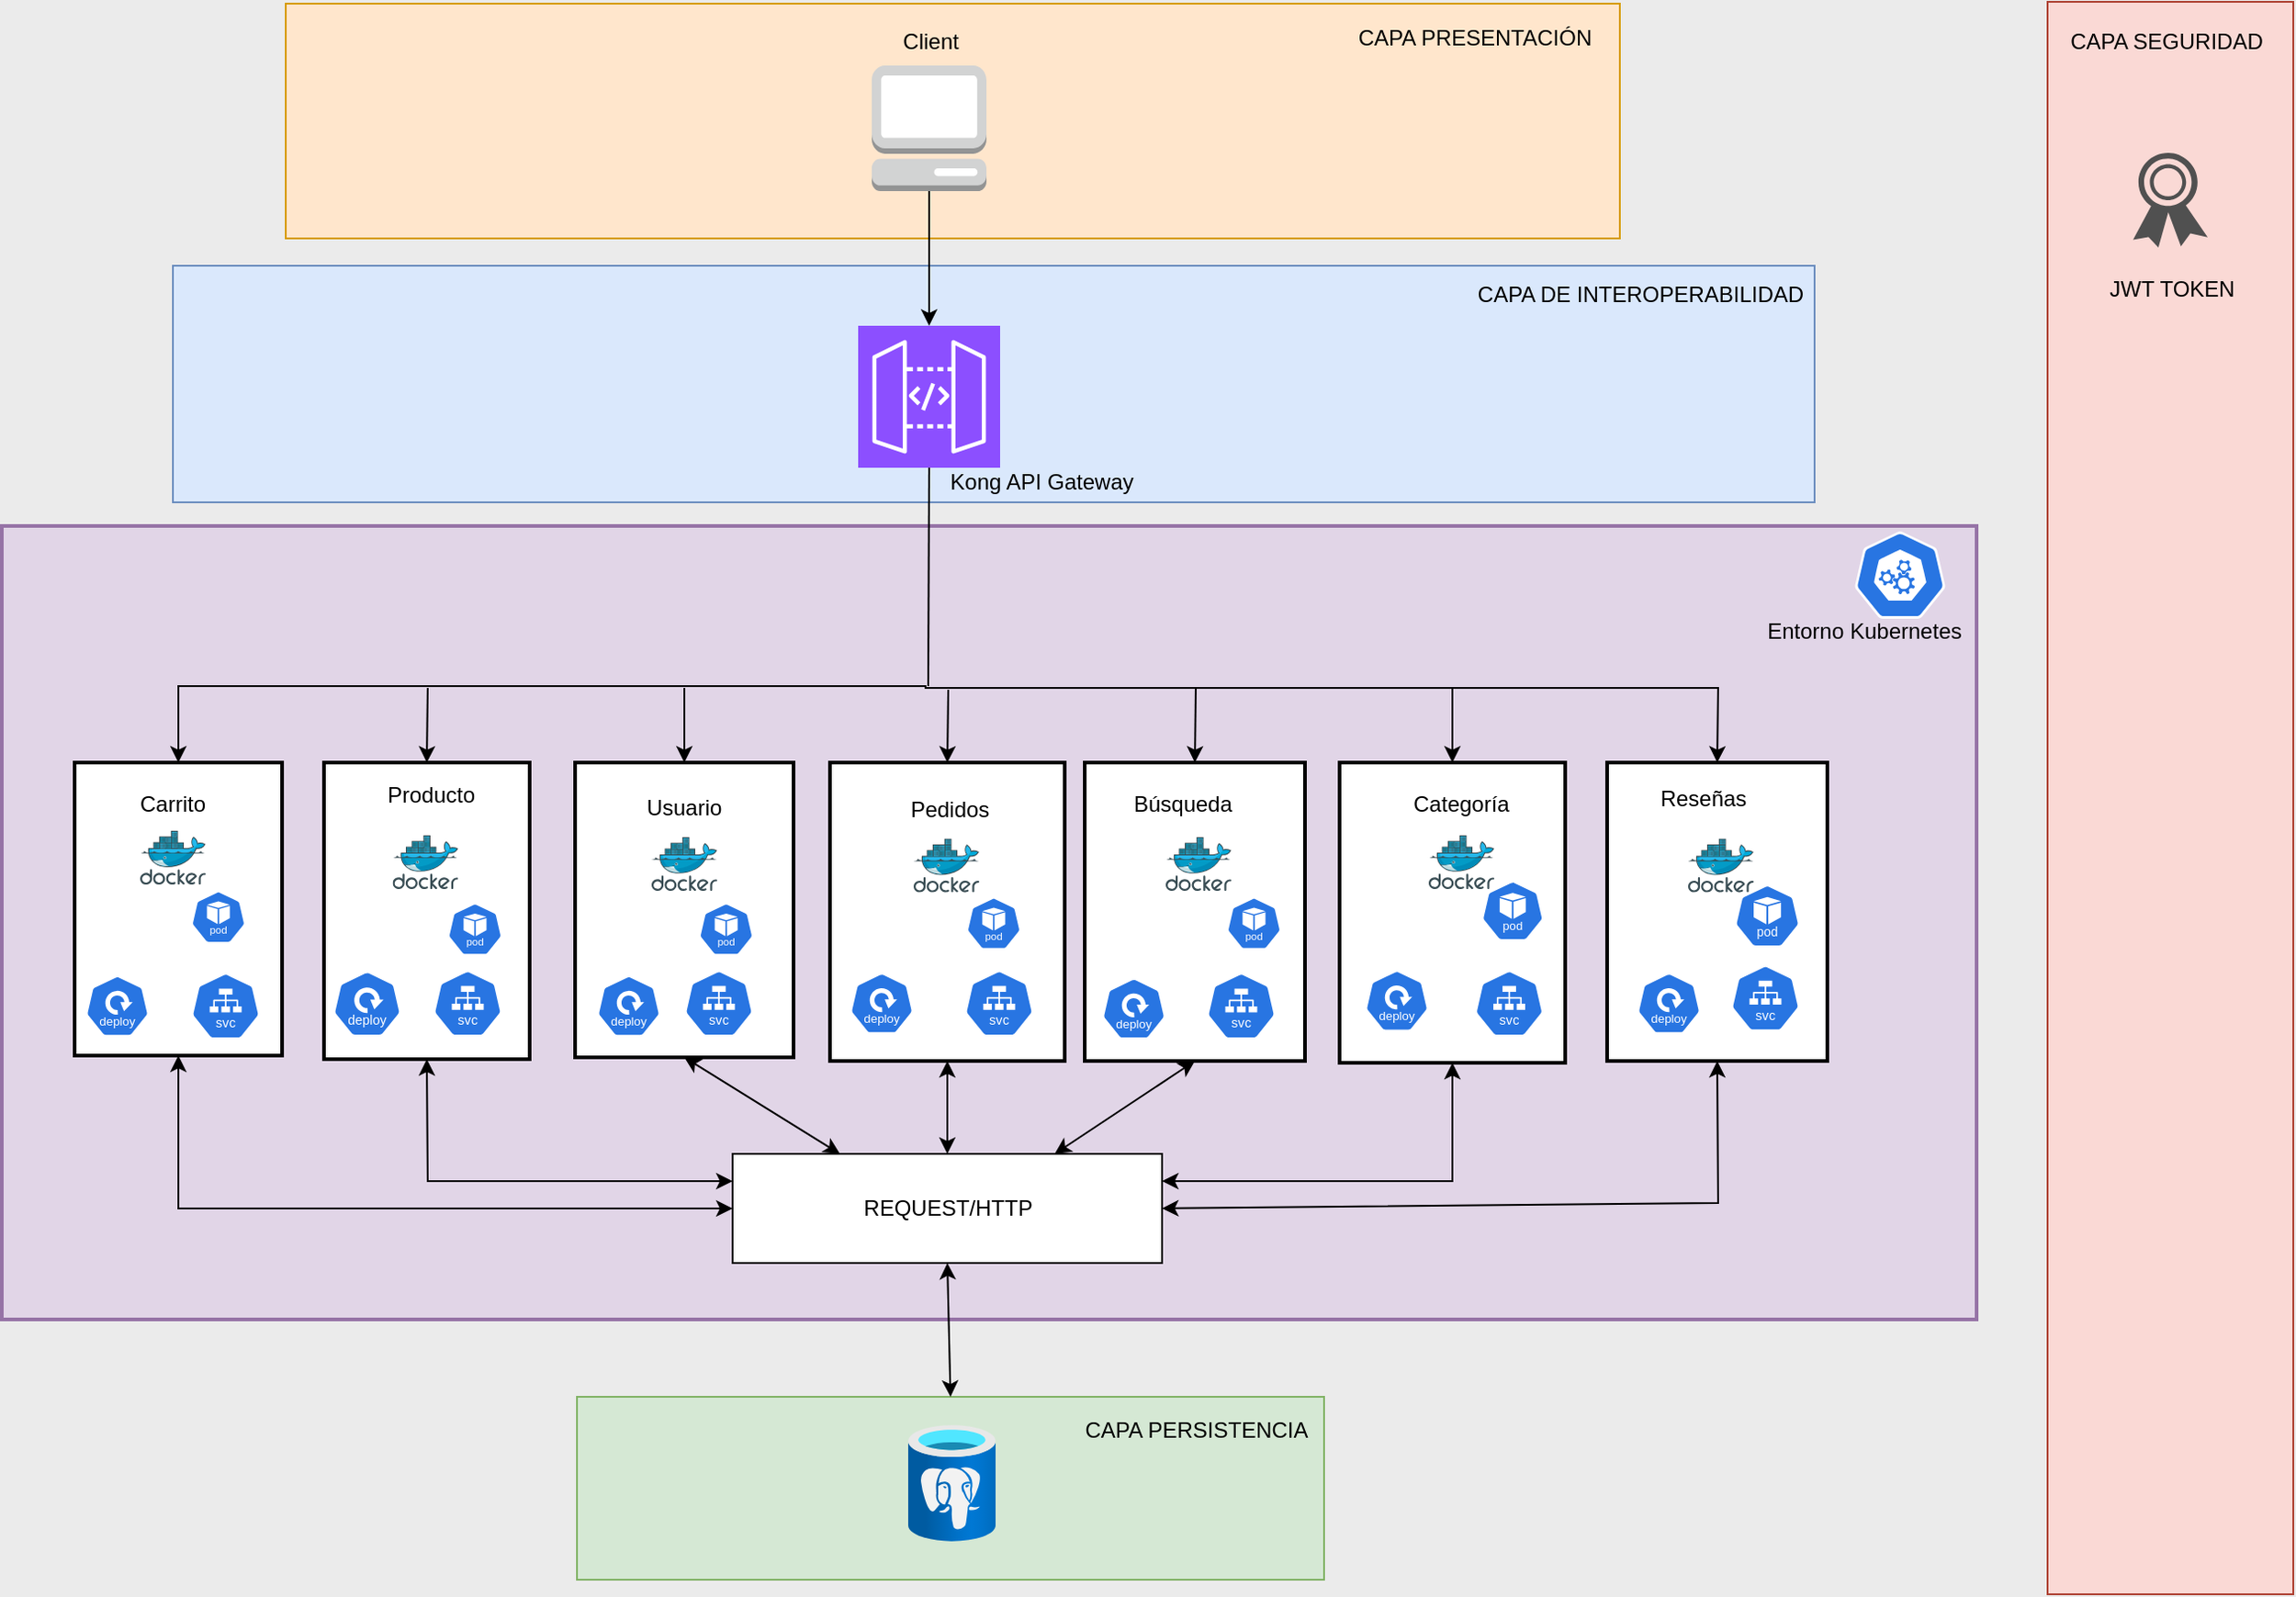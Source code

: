 <mxfile version="25.0.3">
  <diagram name="Page-1" id="AJ4-aZM3WU6Eg_mhBxu2">
    <mxGraphModel dx="1687" dy="972" grid="0" gridSize="10" guides="1" tooltips="1" connect="1" arrows="1" fold="1" page="1" pageScale="1" pageWidth="1600" pageHeight="1200" background="#EBEBEB" math="0" shadow="0">
      <root>
        <mxCell id="0" />
        <mxCell id="1" parent="0" />
        <mxCell id="hf6sySMwwjdnAWJYcIM8-90" value="" style="rounded=0;whiteSpace=wrap;html=1;fillColor=#dae8fc;strokeColor=#6c8ebf;" vertex="1" parent="1">
          <mxGeometry x="221" y="161" width="902" height="130" as="geometry" />
        </mxCell>
        <mxCell id="hf6sySMwwjdnAWJYcIM8-86" value="" style="rounded=0;whiteSpace=wrap;html=1;fillColor=#ffe6cc;strokeColor=#d79b00;" vertex="1" parent="1">
          <mxGeometry x="283" y="17" width="733" height="129" as="geometry" />
        </mxCell>
        <mxCell id="4" value="" style="whiteSpace=wrap;strokeWidth=2;fillColor=#e1d5e7;strokeColor=#9673a6;" parent="1" vertex="1">
          <mxGeometry x="127" y="304" width="1085" height="436" as="geometry" />
        </mxCell>
        <mxCell id="5" value="" style="whiteSpace=wrap;strokeWidth=2;" parent="1" vertex="1">
          <mxGeometry x="167" y="434" width="114" height="161" as="geometry" />
        </mxCell>
        <mxCell id="6" value="" style="whiteSpace=wrap;strokeWidth=2;" parent="1" vertex="1">
          <mxGeometry x="304" y="434" width="113" height="163" as="geometry" />
        </mxCell>
        <mxCell id="7" value="" style="whiteSpace=wrap;strokeWidth=2;" parent="1" vertex="1">
          <mxGeometry x="442" y="434" width="120" height="162" as="geometry" />
        </mxCell>
        <mxCell id="8" value="" style="whiteSpace=wrap;strokeWidth=2;" parent="1" vertex="1">
          <mxGeometry x="582" y="434" width="129" height="164" as="geometry" />
        </mxCell>
        <mxCell id="9" value="" style="whiteSpace=wrap;strokeWidth=2;" parent="1" vertex="1">
          <mxGeometry x="722" y="434" width="121" height="164" as="geometry" />
        </mxCell>
        <mxCell id="10" value="" style="whiteSpace=wrap;strokeWidth=2;" parent="1" vertex="1">
          <mxGeometry x="862" y="434" width="124" height="165" as="geometry" />
        </mxCell>
        <mxCell id="11" value="" style="whiteSpace=wrap;strokeWidth=2;" parent="1" vertex="1">
          <mxGeometry x="1009" y="434" width="121" height="164" as="geometry" />
        </mxCell>
        <mxCell id="hf6sySMwwjdnAWJYcIM8-26" value="" style="rounded=0;whiteSpace=wrap;html=1;fillColor=#d5e8d4;strokeColor=#82b366;" vertex="1" parent="1">
          <mxGeometry x="443" y="782.5" width="410.5" height="100.5" as="geometry" />
        </mxCell>
        <mxCell id="hf6sySMwwjdnAWJYcIM8-33" style="edgeStyle=orthogonalEdgeStyle;rounded=0;orthogonalLoop=1;jettySize=auto;html=1;exitX=0.5;exitY=1;exitDx=0;exitDy=0;exitPerimeter=0;" edge="1" parent="1" source="hf6sySMwwjdnAWJYcIM8-28" target="hf6sySMwwjdnAWJYcIM8-30">
          <mxGeometry relative="1" as="geometry" />
        </mxCell>
        <mxCell id="hf6sySMwwjdnAWJYcIM8-28" value="" style="outlineConnect=0;dashed=0;verticalLabelPosition=bottom;verticalAlign=top;align=center;html=1;shape=mxgraph.aws3.management_console;fillColor=#D2D3D3;gradientColor=none;" vertex="1" parent="1">
          <mxGeometry x="605" y="51" width="63" height="69" as="geometry" />
        </mxCell>
        <mxCell id="hf6sySMwwjdnAWJYcIM8-29" value="Client" style="text;html=1;align=center;verticalAlign=middle;resizable=0;points=[];autosize=1;strokeColor=none;fillColor=none;" vertex="1" parent="1">
          <mxGeometry x="612" y="25" width="49" height="26" as="geometry" />
        </mxCell>
        <mxCell id="hf6sySMwwjdnAWJYcIM8-30" value="" style="sketch=0;points=[[0,0,0],[0.25,0,0],[0.5,0,0],[0.75,0,0],[1,0,0],[0,1,0],[0.25,1,0],[0.5,1,0],[0.75,1,0],[1,1,0],[0,0.25,0],[0,0.5,0],[0,0.75,0],[1,0.25,0],[1,0.5,0],[1,0.75,0]];outlineConnect=0;fontColor=#232F3E;fillColor=#8C4FFF;strokeColor=#ffffff;dashed=0;verticalLabelPosition=bottom;verticalAlign=top;align=center;html=1;fontSize=12;fontStyle=0;aspect=fixed;shape=mxgraph.aws4.resourceIcon;resIcon=mxgraph.aws4.api_gateway;" vertex="1" parent="1">
          <mxGeometry x="597.5" y="194" width="78" height="78" as="geometry" />
        </mxCell>
        <mxCell id="hf6sySMwwjdnAWJYcIM8-31" value="Kong API Gateway&lt;div&gt;&lt;br&gt;&lt;/div&gt;" style="text;html=1;align=center;verticalAlign=middle;resizable=0;points=[];autosize=1;strokeColor=none;fillColor=none;" vertex="1" parent="1">
          <mxGeometry x="638" y="266" width="119" height="41" as="geometry" />
        </mxCell>
        <mxCell id="hf6sySMwwjdnAWJYcIM8-34" value="" style="aspect=fixed;sketch=0;html=1;dashed=0;whitespace=wrap;verticalLabelPosition=bottom;verticalAlign=top;fillColor=#2875E2;strokeColor=#ffffff;points=[[0.005,0.63,0],[0.1,0.2,0],[0.9,0.2,0],[0.5,0,0],[0.995,0.63,0],[0.72,0.99,0],[0.5,1,0],[0.28,0.99,0]];shape=mxgraph.kubernetes.icon2;prIcon=api" vertex="1" parent="1">
          <mxGeometry x="1145" y="307" width="50" height="48" as="geometry" />
        </mxCell>
        <mxCell id="hf6sySMwwjdnAWJYcIM8-35" value="Entorno Kubernetes&lt;div&gt;&lt;br&gt;&lt;/div&gt;" style="text;html=1;align=center;verticalAlign=middle;resizable=0;points=[];autosize=1;strokeColor=none;fillColor=none;" vertex="1" parent="1">
          <mxGeometry x="1087" y="348" width="125" height="41" as="geometry" />
        </mxCell>
        <mxCell id="hf6sySMwwjdnAWJYcIM8-36" value="" style="endArrow=none;html=1;rounded=0;entryX=0.5;entryY=1;entryDx=0;entryDy=0;entryPerimeter=0;" edge="1" parent="1" target="hf6sySMwwjdnAWJYcIM8-30">
          <mxGeometry width="50" height="50" relative="1" as="geometry">
            <mxPoint x="636" y="392" as="sourcePoint" />
            <mxPoint x="635.5" y="313.0" as="targetPoint" />
            <Array as="points" />
          </mxGeometry>
        </mxCell>
        <mxCell id="hf6sySMwwjdnAWJYcIM8-37" value="" style="endArrow=classic;html=1;rounded=0;entryX=0.5;entryY=0;entryDx=0;entryDy=0;" edge="1" parent="1" target="5">
          <mxGeometry width="50" height="50" relative="1" as="geometry">
            <mxPoint x="635" y="392" as="sourcePoint" />
            <mxPoint x="607" y="417" as="targetPoint" />
            <Array as="points">
              <mxPoint x="224" y="392" />
            </Array>
          </mxGeometry>
        </mxCell>
        <mxCell id="hf6sySMwwjdnAWJYcIM8-39" value="" style="endArrow=classic;html=1;rounded=0;entryX=0.5;entryY=0;entryDx=0;entryDy=0;" edge="1" parent="1" target="6">
          <mxGeometry width="50" height="50" relative="1" as="geometry">
            <mxPoint x="361" y="393" as="sourcePoint" />
            <mxPoint x="770" y="621" as="targetPoint" />
          </mxGeometry>
        </mxCell>
        <mxCell id="hf6sySMwwjdnAWJYcIM8-40" value="" style="endArrow=classic;html=1;rounded=0;entryX=0.5;entryY=0;entryDx=0;entryDy=0;" edge="1" parent="1" target="7">
          <mxGeometry width="50" height="50" relative="1" as="geometry">
            <mxPoint x="502" y="393" as="sourcePoint" />
            <mxPoint x="770" y="621" as="targetPoint" />
          </mxGeometry>
        </mxCell>
        <mxCell id="hf6sySMwwjdnAWJYcIM8-41" value="" style="endArrow=classic;html=1;rounded=0;entryX=0.5;entryY=0;entryDx=0;entryDy=0;" edge="1" parent="1" target="8">
          <mxGeometry width="50" height="50" relative="1" as="geometry">
            <mxPoint x="647" y="394" as="sourcePoint" />
            <mxPoint x="771" y="619" as="targetPoint" />
          </mxGeometry>
        </mxCell>
        <mxCell id="hf6sySMwwjdnAWJYcIM8-42" value="" style="endArrow=classic;html=1;rounded=0;entryX=0.5;entryY=0;entryDx=0;entryDy=0;" edge="1" parent="1" target="9">
          <mxGeometry width="50" height="50" relative="1" as="geometry">
            <mxPoint x="783" y="393" as="sourcePoint" />
            <mxPoint x="770" y="621" as="targetPoint" />
          </mxGeometry>
        </mxCell>
        <mxCell id="hf6sySMwwjdnAWJYcIM8-43" value="" style="endArrow=classic;html=1;rounded=0;entryX=0.5;entryY=0;entryDx=0;entryDy=0;" edge="1" parent="1" target="11">
          <mxGeometry width="50" height="50" relative="1" as="geometry">
            <mxPoint x="634" y="393" as="sourcePoint" />
            <mxPoint x="726" y="360" as="targetPoint" />
            <Array as="points">
              <mxPoint x="1070" y="393" />
            </Array>
          </mxGeometry>
        </mxCell>
        <mxCell id="hf6sySMwwjdnAWJYcIM8-46" value="" style="endArrow=classic;html=1;rounded=0;entryX=0.5;entryY=0;entryDx=0;entryDy=0;" edge="1" parent="1" target="10">
          <mxGeometry width="50" height="50" relative="1" as="geometry">
            <mxPoint x="924" y="393" as="sourcePoint" />
            <mxPoint x="770" y="621" as="targetPoint" />
          </mxGeometry>
        </mxCell>
        <mxCell id="hf6sySMwwjdnAWJYcIM8-47" value="" style="image;sketch=0;aspect=fixed;html=1;points=[];align=center;fontSize=12;image=img/lib/mscae/Docker.svg;" vertex="1" parent="1">
          <mxGeometry x="203" y="471.52" width="36" height="29.52" as="geometry" />
        </mxCell>
        <mxCell id="hf6sySMwwjdnAWJYcIM8-48" value="" style="image;sketch=0;aspect=fixed;html=1;points=[];align=center;fontSize=12;image=img/lib/mscae/Docker.svg;" vertex="1" parent="1">
          <mxGeometry x="341.75" y="474" width="36" height="29.52" as="geometry" />
        </mxCell>
        <mxCell id="hf6sySMwwjdnAWJYcIM8-49" value="" style="image;sketch=0;aspect=fixed;html=1;points=[];align=center;fontSize=12;image=img/lib/mscae/Docker.svg;" vertex="1" parent="1">
          <mxGeometry x="484" y="475" width="36" height="29.52" as="geometry" />
        </mxCell>
        <mxCell id="hf6sySMwwjdnAWJYcIM8-50" value="" style="image;sketch=0;aspect=fixed;html=1;points=[];align=center;fontSize=12;image=img/lib/mscae/Docker.svg;" vertex="1" parent="1">
          <mxGeometry x="628" y="475.8" width="36" height="29.52" as="geometry" />
        </mxCell>
        <mxCell id="hf6sySMwwjdnAWJYcIM8-51" value="" style="image;sketch=0;aspect=fixed;html=1;points=[];align=center;fontSize=12;image=img/lib/mscae/Docker.svg;" vertex="1" parent="1">
          <mxGeometry x="766.5" y="475" width="36" height="29.52" as="geometry" />
        </mxCell>
        <mxCell id="hf6sySMwwjdnAWJYcIM8-52" value="" style="image;sketch=0;aspect=fixed;html=1;points=[];align=center;fontSize=12;image=img/lib/mscae/Docker.svg;" vertex="1" parent="1">
          <mxGeometry x="911" y="474" width="36" height="29.52" as="geometry" />
        </mxCell>
        <mxCell id="hf6sySMwwjdnAWJYcIM8-53" value="" style="image;sketch=0;aspect=fixed;html=1;points=[];align=center;fontSize=12;image=img/lib/mscae/Docker.svg;" vertex="1" parent="1">
          <mxGeometry x="1053.5" y="475.8" width="36" height="29.52" as="geometry" />
        </mxCell>
        <mxCell id="hf6sySMwwjdnAWJYcIM8-54" value="&lt;span style=&quot;color: rgba(0, 0, 0, 0); font-family: monospace; font-size: 0px; text-align: start;&quot;&gt;%3CmxGraphModel%3E%3Croot%3E%3CmxCell%20id%3D%220%22%2F%3E%3CmxCell%20id%3D%221%22%20parent%3D%220%22%2F%3E%3CmxCell%20id%3D%222%22%20value%3D%22%22%20style%3D%22image%3Bsketch%3D0%3Baspect%3Dfixed%3Bhtml%3D1%3Bpoints%3D%5B%5D%3Balign%3Dcenter%3BfontSize%3D12%3Bimage%3Dimg%2Flib%2Fmscae%2FDocker.svg%3B%22%20vertex%3D%221%22%20parent%3D%221%22%3E%3CmxGeometry%20x%3D%22183%22%20y%3D%22406%22%20width%3D%2236%22%20height%3D%2229.52%22%20as%3D%22geometry%22%2F%3E%3C%2FmxCell%3E%3C%2Froot%3E%3C%2FmxGraphModel%3E&lt;/span&gt;" style="aspect=fixed;sketch=0;html=1;dashed=0;whitespace=wrap;verticalLabelPosition=bottom;verticalAlign=top;fillColor=#2875E2;strokeColor=#ffffff;points=[[0.005,0.63,0],[0.1,0.2,0],[0.9,0.2,0],[0.5,0,0],[0.995,0.63,0],[0.72,0.99,0],[0.5,1,0],[0.28,0.99,0]];shape=mxgraph.kubernetes.icon2;kubernetesLabel=1;prIcon=pod" vertex="1" parent="1">
          <mxGeometry x="231" y="504.52" width="30" height="28.8" as="geometry" />
        </mxCell>
        <mxCell id="hf6sySMwwjdnAWJYcIM8-56" value="&lt;span style=&quot;color: rgba(0, 0, 0, 0); font-family: monospace; font-size: 0px; text-align: start;&quot;&gt;%3CmxGraphModel%3E%3Croot%3E%3CmxCell%20id%3D%220%22%2F%3E%3CmxCell%20id%3D%221%22%20parent%3D%220%22%2F%3E%3CmxCell%20id%3D%222%22%20value%3D%22%22%20style%3D%22image%3Bsketch%3D0%3Baspect%3Dfixed%3Bhtml%3D1%3Bpoints%3D%5B%5D%3Balign%3Dcenter%3BfontSize%3D12%3Bimage%3Dimg%2Flib%2Fmscae%2FDocker.svg%3B%22%20vertex%3D%221%22%20parent%3D%221%22%3E%3CmxGeometry%20x%3D%22183%22%20y%3D%22406%22%20width%3D%2236%22%20height%3D%2229.52%22%20as%3D%22geometry%22%2F%3E%3C%2FmxCell%3E%3C%2Froot%3E%3C%2FmxGraphModel%3E&lt;/span&gt;" style="aspect=fixed;sketch=0;html=1;dashed=0;whitespace=wrap;verticalLabelPosition=bottom;verticalAlign=top;fillColor=#2875E2;strokeColor=#ffffff;points=[[0.005,0.63,0],[0.1,0.2,0],[0.9,0.2,0],[0.5,0,0],[0.995,0.63,0],[0.72,0.99,0],[0.5,1,0],[0.28,0.99,0]];shape=mxgraph.kubernetes.icon2;kubernetesLabel=1;prIcon=pod" vertex="1" parent="1">
          <mxGeometry x="372" y="511.2" width="30" height="28.8" as="geometry" />
        </mxCell>
        <mxCell id="hf6sySMwwjdnAWJYcIM8-57" value="&lt;span style=&quot;color: rgba(0, 0, 0, 0); font-family: monospace; font-size: 0px; text-align: start;&quot;&gt;%3CmxGraphModel%3E%3Croot%3E%3CmxCell%20id%3D%220%22%2F%3E%3CmxCell%20id%3D%221%22%20parent%3D%220%22%2F%3E%3CmxCell%20id%3D%222%22%20value%3D%22%22%20style%3D%22image%3Bsketch%3D0%3Baspect%3Dfixed%3Bhtml%3D1%3Bpoints%3D%5B%5D%3Balign%3Dcenter%3BfontSize%3D12%3Bimage%3Dimg%2Flib%2Fmscae%2FDocker.svg%3B%22%20vertex%3D%221%22%20parent%3D%221%22%3E%3CmxGeometry%20x%3D%22183%22%20y%3D%22406%22%20width%3D%2236%22%20height%3D%2229.52%22%20as%3D%22geometry%22%2F%3E%3C%2FmxCell%3E%3C%2Froot%3E%3C%2FmxGraphModel%3E&lt;/span&gt;" style="aspect=fixed;sketch=0;html=1;dashed=0;whitespace=wrap;verticalLabelPosition=bottom;verticalAlign=top;fillColor=#2875E2;strokeColor=#ffffff;points=[[0.005,0.63,0],[0.1,0.2,0],[0.9,0.2,0],[0.5,0,0],[0.995,0.63,0],[0.72,0.99,0],[0.5,1,0],[0.28,0.99,0]];shape=mxgraph.kubernetes.icon2;kubernetesLabel=1;prIcon=pod" vertex="1" parent="1">
          <mxGeometry x="510" y="511.2" width="30" height="28.8" as="geometry" />
        </mxCell>
        <mxCell id="hf6sySMwwjdnAWJYcIM8-58" value="&lt;span style=&quot;color: rgba(0, 0, 0, 0); font-family: monospace; font-size: 0px; text-align: start;&quot;&gt;%3CmxGraphModel%3E%3Croot%3E%3CmxCell%20id%3D%220%22%2F%3E%3CmxCell%20id%3D%221%22%20parent%3D%220%22%2F%3E%3CmxCell%20id%3D%222%22%20value%3D%22%22%20style%3D%22image%3Bsketch%3D0%3Baspect%3Dfixed%3Bhtml%3D1%3Bpoints%3D%5B%5D%3Balign%3Dcenter%3BfontSize%3D12%3Bimage%3Dimg%2Flib%2Fmscae%2FDocker.svg%3B%22%20vertex%3D%221%22%20parent%3D%221%22%3E%3CmxGeometry%20x%3D%22183%22%20y%3D%22406%22%20width%3D%2236%22%20height%3D%2229.52%22%20as%3D%22geometry%22%2F%3E%3C%2FmxCell%3E%3C%2Froot%3E%3C%2FmxGraphModel%3E&lt;/span&gt;" style="aspect=fixed;sketch=0;html=1;dashed=0;whitespace=wrap;verticalLabelPosition=bottom;verticalAlign=top;fillColor=#2875E2;strokeColor=#ffffff;points=[[0.005,0.63,0],[0.1,0.2,0],[0.9,0.2,0],[0.5,0,0],[0.995,0.63,0],[0.72,0.99,0],[0.5,1,0],[0.28,0.99,0]];shape=mxgraph.kubernetes.icon2;kubernetesLabel=1;prIcon=pod" vertex="1" parent="1">
          <mxGeometry x="657" y="508" width="30" height="28.8" as="geometry" />
        </mxCell>
        <mxCell id="hf6sySMwwjdnAWJYcIM8-59" value="&lt;span style=&quot;color: rgba(0, 0, 0, 0); font-family: monospace; font-size: 0px; text-align: start;&quot;&gt;%3CmxGraphModel%3E%3Croot%3E%3CmxCell%20id%3D%220%22%2F%3E%3CmxCell%20id%3D%221%22%20parent%3D%220%22%2F%3E%3CmxCell%20id%3D%222%22%20value%3D%22%22%20style%3D%22image%3Bsketch%3D0%3Baspect%3Dfixed%3Bhtml%3D1%3Bpoints%3D%5B%5D%3Balign%3Dcenter%3BfontSize%3D12%3Bimage%3Dimg%2Flib%2Fmscae%2FDocker.svg%3B%22%20vertex%3D%221%22%20parent%3D%221%22%3E%3CmxGeometry%20x%3D%22183%22%20y%3D%22406%22%20width%3D%2236%22%20height%3D%2229.52%22%20as%3D%22geometry%22%2F%3E%3C%2FmxCell%3E%3C%2Froot%3E%3C%2FmxGraphModel%3E&lt;/span&gt;" style="aspect=fixed;sketch=0;html=1;dashed=0;whitespace=wrap;verticalLabelPosition=bottom;verticalAlign=top;fillColor=#2875E2;strokeColor=#ffffff;points=[[0.005,0.63,0],[0.1,0.2,0],[0.9,0.2,0],[0.5,0,0],[0.995,0.63,0],[0.72,0.99,0],[0.5,1,0],[0.28,0.99,0]];shape=mxgraph.kubernetes.icon2;kubernetesLabel=1;prIcon=pod" vertex="1" parent="1">
          <mxGeometry x="800" y="508.0" width="30" height="28.8" as="geometry" />
        </mxCell>
        <mxCell id="hf6sySMwwjdnAWJYcIM8-60" value="&lt;span style=&quot;color: rgba(0, 0, 0, 0); font-family: monospace; font-size: 0px; text-align: start;&quot;&gt;%3CmxGraphModel%3E%3Croot%3E%3CmxCell%20id%3D%220%22%2F%3E%3CmxCell%20id%3D%221%22%20parent%3D%220%22%2F%3E%3CmxCell%20id%3D%222%22%20value%3D%22%22%20style%3D%22image%3Bsketch%3D0%3Baspect%3Dfixed%3Bhtml%3D1%3Bpoints%3D%5B%5D%3Balign%3Dcenter%3BfontSize%3D12%3Bimage%3Dimg%2Flib%2Fmscae%2FDocker.svg%3B%22%20vertex%3D%221%22%20parent%3D%221%22%3E%3CmxGeometry%20x%3D%22183%22%20y%3D%22406%22%20width%3D%2236%22%20height%3D%2229.52%22%20as%3D%22geometry%22%2F%3E%3C%2FmxCell%3E%3C%2Froot%3E%3C%2FmxGraphModel%3E&lt;/span&gt;" style="aspect=fixed;sketch=0;html=1;dashed=0;whitespace=wrap;verticalLabelPosition=bottom;verticalAlign=top;fillColor=#2875E2;strokeColor=#ffffff;points=[[0.005,0.63,0],[0.1,0.2,0],[0.9,0.2,0],[0.5,0,0],[0.995,0.63,0],[0.72,0.99,0],[0.5,1,0],[0.28,0.99,0]];shape=mxgraph.kubernetes.icon2;kubernetesLabel=1;prIcon=pod" vertex="1" parent="1">
          <mxGeometry x="940" y="499.06" width="34.25" height="32.88" as="geometry" />
        </mxCell>
        <mxCell id="hf6sySMwwjdnAWJYcIM8-61" value="&lt;span style=&quot;color: rgba(0, 0, 0, 0); font-family: monospace; font-size: 0px; text-align: start;&quot;&gt;%3CmxGraphModel%3E%3Croot%3E%3CmxCell%20id%3D%220%22%2F%3E%3CmxCell%20id%3D%221%22%20parent%3D%220%22%2F%3E%3CmxCell%20id%3D%222%22%20value%3D%22%22%20style%3D%22image%3Bsketch%3D0%3Baspect%3Dfixed%3Bhtml%3D1%3Bpoints%3D%5B%5D%3Balign%3Dcenter%3BfontSize%3D12%3Bimage%3Dimg%2Flib%2Fmscae%2FDocker.svg%3B%22%20vertex%3D%221%22%20parent%3D%221%22%3E%3CmxGeometry%20x%3D%22183%22%20y%3D%22406%22%20width%3D%2236%22%20height%3D%2229.52%22%20as%3D%22geometry%22%2F%3E%3C%2FmxCell%3E%3C%2Froot%3E%3C%2FmxGraphModel%3E&lt;/span&gt;" style="aspect=fixed;sketch=0;html=1;dashed=0;whitespace=wrap;verticalLabelPosition=bottom;verticalAlign=top;fillColor=#2875E2;strokeColor=#ffffff;points=[[0.005,0.63,0],[0.1,0.2,0],[0.9,0.2,0],[0.5,0,0],[0.995,0.63,0],[0.72,0.99,0],[0.5,1,0],[0.28,0.99,0]];shape=mxgraph.kubernetes.icon2;kubernetesLabel=1;prIcon=pod" vertex="1" parent="1">
          <mxGeometry x="1079.08" y="501.04" width="35.92" height="34.48" as="geometry" />
        </mxCell>
        <mxCell id="hf6sySMwwjdnAWJYcIM8-62" value="" style="shape=image;html=1;verticalAlign=top;verticalLabelPosition=bottom;labelBackgroundColor=#ffffff;imageAspect=0;aspect=fixed;image=https://cdn0.iconfinder.com/data/icons/long-shadow-web-icons/512/python-128.png" vertex="1" parent="1">
          <mxGeometry x="180" y="502.5" width="28" height="28" as="geometry" />
        </mxCell>
        <mxCell id="hf6sySMwwjdnAWJYcIM8-63" value="" style="shape=image;html=1;verticalAlign=top;verticalLabelPosition=bottom;labelBackgroundColor=#ffffff;imageAspect=0;aspect=fixed;image=https://cdn0.iconfinder.com/data/icons/long-shadow-web-icons/512/python-128.png" vertex="1" parent="1">
          <mxGeometry x="313.75" y="508" width="28" height="28" as="geometry" />
        </mxCell>
        <mxCell id="hf6sySMwwjdnAWJYcIM8-64" value="" style="shape=image;html=1;verticalAlign=top;verticalLabelPosition=bottom;labelBackgroundColor=#ffffff;imageAspect=0;aspect=fixed;image=https://cdn0.iconfinder.com/data/icons/long-shadow-web-icons/512/python-128.png" vertex="1" parent="1">
          <mxGeometry x="454" y="508" width="28" height="28" as="geometry" />
        </mxCell>
        <mxCell id="hf6sySMwwjdnAWJYcIM8-65" value="" style="shape=image;html=1;verticalAlign=top;verticalLabelPosition=bottom;labelBackgroundColor=#ffffff;imageAspect=0;aspect=fixed;image=https://cdn0.iconfinder.com/data/icons/long-shadow-web-icons/512/python-128.png" vertex="1" parent="1">
          <mxGeometry x="593" y="511.2" width="28" height="28" as="geometry" />
        </mxCell>
        <mxCell id="hf6sySMwwjdnAWJYcIM8-66" value="" style="shape=image;html=1;verticalAlign=top;verticalLabelPosition=bottom;labelBackgroundColor=#ffffff;imageAspect=0;aspect=fixed;image=https://cdn0.iconfinder.com/data/icons/long-shadow-web-icons/512/python-128.png" vertex="1" parent="1">
          <mxGeometry x="731.5" y="511.2" width="28" height="28" as="geometry" />
        </mxCell>
        <mxCell id="hf6sySMwwjdnAWJYcIM8-67" value="" style="shape=image;html=1;verticalAlign=top;verticalLabelPosition=bottom;labelBackgroundColor=#ffffff;imageAspect=0;aspect=fixed;image=https://cdn0.iconfinder.com/data/icons/long-shadow-web-icons/512/python-128.png" vertex="1" parent="1">
          <mxGeometry x="880" y="505.32" width="28" height="28" as="geometry" />
        </mxCell>
        <mxCell id="hf6sySMwwjdnAWJYcIM8-68" value="" style="shape=image;html=1;verticalAlign=top;verticalLabelPosition=bottom;labelBackgroundColor=#ffffff;imageAspect=0;aspect=fixed;image=https://cdn0.iconfinder.com/data/icons/long-shadow-web-icons/512/python-128.png" vertex="1" parent="1">
          <mxGeometry x="1025.5" y="505.32" width="28" height="28" as="geometry" />
        </mxCell>
        <mxCell id="hf6sySMwwjdnAWJYcIM8-69" value="" style="aspect=fixed;sketch=0;html=1;dashed=0;whitespace=wrap;verticalLabelPosition=bottom;verticalAlign=top;fillColor=#2875E2;strokeColor=#ffffff;points=[[0.005,0.63,0],[0.1,0.2,0],[0.9,0.2,0],[0.5,0,0],[0.995,0.63,0],[0.72,0.99,0],[0.5,1,0],[0.28,0.99,0]];shape=mxgraph.kubernetes.icon2;kubernetesLabel=1;prIcon=svc" vertex="1" parent="1">
          <mxGeometry x="231" y="549.56" width="38" height="36.48" as="geometry" />
        </mxCell>
        <mxCell id="hf6sySMwwjdnAWJYcIM8-70" value="" style="aspect=fixed;sketch=0;html=1;dashed=0;whitespace=wrap;verticalLabelPosition=bottom;verticalAlign=top;fillColor=#2875E2;strokeColor=#ffffff;points=[[0.005,0.63,0],[0.1,0.2,0],[0.9,0.2,0],[0.5,0,0],[0.995,0.63,0],[0.72,0.99,0],[0.5,1,0],[0.28,0.99,0]];shape=mxgraph.kubernetes.icon2;kubernetesLabel=1;prIcon=svc" vertex="1" parent="1">
          <mxGeometry x="364" y="548.12" width="38" height="36.48" as="geometry" />
        </mxCell>
        <mxCell id="hf6sySMwwjdnAWJYcIM8-71" value="" style="aspect=fixed;sketch=0;html=1;dashed=0;whitespace=wrap;verticalLabelPosition=bottom;verticalAlign=top;fillColor=#2875E2;strokeColor=#ffffff;points=[[0.005,0.63,0],[0.1,0.2,0],[0.9,0.2,0],[0.5,0,0],[0.995,0.63,0],[0.72,0.99,0],[0.5,1,0],[0.28,0.99,0]];shape=mxgraph.kubernetes.icon2;kubernetesLabel=1;prIcon=svc" vertex="1" parent="1">
          <mxGeometry x="502" y="548.12" width="38" height="36.48" as="geometry" />
        </mxCell>
        <mxCell id="hf6sySMwwjdnAWJYcIM8-72" value="" style="aspect=fixed;sketch=0;html=1;dashed=0;whitespace=wrap;verticalLabelPosition=bottom;verticalAlign=top;fillColor=#2875E2;strokeColor=#ffffff;points=[[0.005,0.63,0],[0.1,0.2,0],[0.9,0.2,0],[0.5,0,0],[0.995,0.63,0],[0.72,0.99,0],[0.5,1,0],[0.28,0.99,0]];shape=mxgraph.kubernetes.icon2;kubernetesLabel=1;prIcon=svc" vertex="1" parent="1">
          <mxGeometry x="656" y="548.12" width="38" height="36.48" as="geometry" />
        </mxCell>
        <mxCell id="hf6sySMwwjdnAWJYcIM8-73" value="" style="aspect=fixed;sketch=0;html=1;dashed=0;whitespace=wrap;verticalLabelPosition=bottom;verticalAlign=top;fillColor=#2875E2;strokeColor=#ffffff;points=[[0.005,0.63,0],[0.1,0.2,0],[0.9,0.2,0],[0.5,0,0],[0.995,0.63,0],[0.72,0.99,0],[0.5,1,0],[0.28,0.99,0]];shape=mxgraph.kubernetes.icon2;kubernetesLabel=1;prIcon=svc" vertex="1" parent="1">
          <mxGeometry x="789" y="549.56" width="38" height="36.48" as="geometry" />
        </mxCell>
        <mxCell id="hf6sySMwwjdnAWJYcIM8-74" value="" style="aspect=fixed;sketch=0;html=1;dashed=0;whitespace=wrap;verticalLabelPosition=bottom;verticalAlign=top;fillColor=#2875E2;strokeColor=#ffffff;points=[[0.005,0.63,0],[0.1,0.2,0],[0.9,0.2,0],[0.5,0,0],[0.995,0.63,0],[0.72,0.99,0],[0.5,1,0],[0.28,0.99,0]];shape=mxgraph.kubernetes.icon2;kubernetesLabel=1;prIcon=svc" vertex="1" parent="1">
          <mxGeometry x="936.25" y="548.12" width="38" height="36.48" as="geometry" />
        </mxCell>
        <mxCell id="hf6sySMwwjdnAWJYcIM8-75" value="" style="aspect=fixed;sketch=0;html=1;dashed=0;whitespace=wrap;verticalLabelPosition=bottom;verticalAlign=top;fillColor=#2875E2;strokeColor=#ffffff;points=[[0.005,0.63,0],[0.1,0.2,0],[0.9,0.2,0],[0.5,0,0],[0.995,0.63,0],[0.72,0.99,0],[0.5,1,0],[0.28,0.99,0]];shape=mxgraph.kubernetes.icon2;kubernetesLabel=1;prIcon=svc" vertex="1" parent="1">
          <mxGeometry x="1077" y="545.24" width="38" height="36.48" as="geometry" />
        </mxCell>
        <mxCell id="hf6sySMwwjdnAWJYcIM8-76" value="" style="aspect=fixed;sketch=0;html=1;dashed=0;whitespace=wrap;verticalLabelPosition=bottom;verticalAlign=top;fillColor=#2875E2;strokeColor=#ffffff;points=[[0.005,0.63,0],[0.1,0.2,0],[0.9,0.2,0],[0.5,0,0],[0.995,0.63,0],[0.72,0.99,0],[0.5,1,0],[0.28,0.99,0]];shape=mxgraph.kubernetes.icon2;kubernetesLabel=1;prIcon=deploy" vertex="1" parent="1">
          <mxGeometry x="173" y="551" width="35" height="33.6" as="geometry" />
        </mxCell>
        <mxCell id="hf6sySMwwjdnAWJYcIM8-77" value="" style="aspect=fixed;sketch=0;html=1;dashed=0;whitespace=wrap;verticalLabelPosition=bottom;verticalAlign=top;fillColor=#2875E2;strokeColor=#ffffff;points=[[0.005,0.63,0],[0.1,0.2,0],[0.9,0.2,0],[0.5,0,0],[0.995,0.63,0],[0.72,0.99,0],[0.5,1,0],[0.28,0.99,0]];shape=mxgraph.kubernetes.icon2;kubernetesLabel=1;prIcon=deploy" vertex="1" parent="1">
          <mxGeometry x="309" y="548.6" width="37.5" height="36" as="geometry" />
        </mxCell>
        <mxCell id="hf6sySMwwjdnAWJYcIM8-78" value="" style="aspect=fixed;sketch=0;html=1;dashed=0;whitespace=wrap;verticalLabelPosition=bottom;verticalAlign=top;fillColor=#2875E2;strokeColor=#ffffff;points=[[0.005,0.63,0],[0.1,0.2,0],[0.9,0.2,0],[0.5,0,0],[0.995,0.63,0],[0.72,0.99,0],[0.5,1,0],[0.28,0.99,0]];shape=mxgraph.kubernetes.icon2;kubernetesLabel=1;prIcon=deploy" vertex="1" parent="1">
          <mxGeometry x="454" y="551" width="35" height="33.6" as="geometry" />
        </mxCell>
        <mxCell id="hf6sySMwwjdnAWJYcIM8-79" value="" style="aspect=fixed;sketch=0;html=1;dashed=0;whitespace=wrap;verticalLabelPosition=bottom;verticalAlign=top;fillColor=#2875E2;strokeColor=#ffffff;points=[[0.005,0.63,0],[0.1,0.2,0],[0.9,0.2,0],[0.5,0,0],[0.995,0.63,0],[0.72,0.99,0],[0.5,1,0],[0.28,0.99,0]];shape=mxgraph.kubernetes.icon2;kubernetesLabel=1;prIcon=deploy" vertex="1" parent="1">
          <mxGeometry x="593" y="549.56" width="35" height="33.6" as="geometry" />
        </mxCell>
        <mxCell id="hf6sySMwwjdnAWJYcIM8-80" value="" style="aspect=fixed;sketch=0;html=1;dashed=0;whitespace=wrap;verticalLabelPosition=bottom;verticalAlign=top;fillColor=#2875E2;strokeColor=#ffffff;points=[[0.005,0.63,0],[0.1,0.2,0],[0.9,0.2,0],[0.5,0,0],[0.995,0.63,0],[0.72,0.99,0],[0.5,1,0],[0.28,0.99,0]];shape=mxgraph.kubernetes.icon2;kubernetesLabel=1;prIcon=deploy" vertex="1" parent="1">
          <mxGeometry x="731.5" y="552.44" width="35" height="33.6" as="geometry" />
        </mxCell>
        <mxCell id="hf6sySMwwjdnAWJYcIM8-81" value="" style="aspect=fixed;sketch=0;html=1;dashed=0;whitespace=wrap;verticalLabelPosition=bottom;verticalAlign=top;fillColor=#2875E2;strokeColor=#ffffff;points=[[0.005,0.63,0],[0.1,0.2,0],[0.9,0.2,0],[0.5,0,0],[0.995,0.63,0],[0.72,0.99,0],[0.5,1,0],[0.28,0.99,0]];shape=mxgraph.kubernetes.icon2;kubernetesLabel=1;prIcon=deploy" vertex="1" parent="1">
          <mxGeometry x="876" y="548.12" width="35" height="33.6" as="geometry" />
        </mxCell>
        <mxCell id="hf6sySMwwjdnAWJYcIM8-82" value="" style="aspect=fixed;sketch=0;html=1;dashed=0;whitespace=wrap;verticalLabelPosition=bottom;verticalAlign=top;fillColor=#2875E2;strokeColor=#ffffff;points=[[0.005,0.63,0],[0.1,0.2,0],[0.9,0.2,0],[0.5,0,0],[0.995,0.63,0],[0.72,0.99,0],[0.5,1,0],[0.28,0.99,0]];shape=mxgraph.kubernetes.icon2;kubernetesLabel=1;prIcon=deploy" vertex="1" parent="1">
          <mxGeometry x="1025.5" y="549.56" width="35" height="33.6" as="geometry" />
        </mxCell>
        <mxCell id="hf6sySMwwjdnAWJYcIM8-84" value="" style="image;aspect=fixed;html=1;points=[];align=center;fontSize=12;image=img/lib/azure2/databases/Azure_Database_PostgreSQL_Server.svg;" vertex="1" parent="1">
          <mxGeometry x="625" y="798" width="48" height="64" as="geometry" />
        </mxCell>
        <mxCell id="hf6sySMwwjdnAWJYcIM8-88" value="CAPA PERSISTENCIA" style="text;html=1;align=center;verticalAlign=middle;resizable=0;points=[];autosize=1;strokeColor=none;fillColor=none;" vertex="1" parent="1">
          <mxGeometry x="712.5" y="788" width="140" height="26" as="geometry" />
        </mxCell>
        <mxCell id="hf6sySMwwjdnAWJYcIM8-89" value="CAPA PRESENTACIÓN" style="text;html=1;align=center;verticalAlign=middle;resizable=0;points=[];autosize=1;strokeColor=none;fillColor=none;" vertex="1" parent="1">
          <mxGeometry x="863" y="23" width="146" height="26" as="geometry" />
        </mxCell>
        <mxCell id="hf6sySMwwjdnAWJYcIM8-91" value="CAPA DE INTEROPERABILIDAD" style="text;html=1;align=center;verticalAlign=middle;resizable=0;points=[];autosize=1;strokeColor=none;fillColor=none;" vertex="1" parent="1">
          <mxGeometry x="928" y="164" width="197" height="26" as="geometry" />
        </mxCell>
        <mxCell id="hf6sySMwwjdnAWJYcIM8-92" value="REQUEST/HTTP" style="rounded=0;whiteSpace=wrap;html=1;" vertex="1" parent="1">
          <mxGeometry x="528.5" y="649" width="236" height="60" as="geometry" />
        </mxCell>
        <mxCell id="hf6sySMwwjdnAWJYcIM8-104" value="" style="endArrow=classic;startArrow=classic;html=1;rounded=0;exitX=0.5;exitY=1;exitDx=0;exitDy=0;entryX=0;entryY=0.5;entryDx=0;entryDy=0;" edge="1" parent="1" source="5" target="hf6sySMwwjdnAWJYcIM8-92">
          <mxGeometry width="50" height="50" relative="1" as="geometry">
            <mxPoint x="553" y="494" as="sourcePoint" />
            <mxPoint x="603" y="444" as="targetPoint" />
            <Array as="points">
              <mxPoint x="224" y="679" />
            </Array>
          </mxGeometry>
        </mxCell>
        <mxCell id="hf6sySMwwjdnAWJYcIM8-105" value="" style="endArrow=classic;startArrow=classic;html=1;rounded=0;exitX=0.5;exitY=1;exitDx=0;exitDy=0;entryX=0;entryY=0.25;entryDx=0;entryDy=0;" edge="1" parent="1" source="6" target="hf6sySMwwjdnAWJYcIM8-92">
          <mxGeometry width="50" height="50" relative="1" as="geometry">
            <mxPoint x="553" y="494" as="sourcePoint" />
            <mxPoint x="603" y="444" as="targetPoint" />
            <Array as="points">
              <mxPoint x="361" y="664" />
            </Array>
          </mxGeometry>
        </mxCell>
        <mxCell id="hf6sySMwwjdnAWJYcIM8-106" value="" style="endArrow=classic;startArrow=classic;html=1;rounded=0;exitX=0.5;exitY=1;exitDx=0;exitDy=0;entryX=0.25;entryY=0;entryDx=0;entryDy=0;" edge="1" parent="1" source="7" target="hf6sySMwwjdnAWJYcIM8-92">
          <mxGeometry width="50" height="50" relative="1" as="geometry">
            <mxPoint x="553" y="494" as="sourcePoint" />
            <mxPoint x="603" y="444" as="targetPoint" />
          </mxGeometry>
        </mxCell>
        <mxCell id="hf6sySMwwjdnAWJYcIM8-107" value="" style="endArrow=classic;startArrow=classic;html=1;rounded=0;exitX=0.5;exitY=1;exitDx=0;exitDy=0;entryX=0.5;entryY=0;entryDx=0;entryDy=0;" edge="1" parent="1" source="8" target="hf6sySMwwjdnAWJYcIM8-92">
          <mxGeometry width="50" height="50" relative="1" as="geometry">
            <mxPoint x="553" y="494" as="sourcePoint" />
            <mxPoint x="603" y="444" as="targetPoint" />
          </mxGeometry>
        </mxCell>
        <mxCell id="hf6sySMwwjdnAWJYcIM8-108" value="" style="endArrow=classic;startArrow=classic;html=1;rounded=0;exitX=0.5;exitY=1;exitDx=0;exitDy=0;entryX=0.75;entryY=0;entryDx=0;entryDy=0;" edge="1" parent="1" source="9" target="hf6sySMwwjdnAWJYcIM8-92">
          <mxGeometry width="50" height="50" relative="1" as="geometry">
            <mxPoint x="553" y="494" as="sourcePoint" />
            <mxPoint x="603" y="444" as="targetPoint" />
          </mxGeometry>
        </mxCell>
        <mxCell id="hf6sySMwwjdnAWJYcIM8-109" value="" style="endArrow=classic;startArrow=classic;html=1;rounded=0;exitX=0.5;exitY=1;exitDx=0;exitDy=0;entryX=1;entryY=0.25;entryDx=0;entryDy=0;" edge="1" parent="1" source="10" target="hf6sySMwwjdnAWJYcIM8-92">
          <mxGeometry width="50" height="50" relative="1" as="geometry">
            <mxPoint x="553" y="494" as="sourcePoint" />
            <mxPoint x="603" y="444" as="targetPoint" />
            <Array as="points">
              <mxPoint x="924" y="664" />
            </Array>
          </mxGeometry>
        </mxCell>
        <mxCell id="hf6sySMwwjdnAWJYcIM8-110" value="" style="endArrow=classic;startArrow=classic;html=1;rounded=0;exitX=0.5;exitY=1;exitDx=0;exitDy=0;entryX=1;entryY=0.5;entryDx=0;entryDy=0;" edge="1" parent="1" source="11" target="hf6sySMwwjdnAWJYcIM8-92">
          <mxGeometry width="50" height="50" relative="1" as="geometry">
            <mxPoint x="941" y="720" as="sourcePoint" />
            <mxPoint x="991" y="670" as="targetPoint" />
            <Array as="points">
              <mxPoint x="1070" y="676" />
            </Array>
          </mxGeometry>
        </mxCell>
        <mxCell id="hf6sySMwwjdnAWJYcIM8-111" value="" style="endArrow=classic;startArrow=classic;html=1;rounded=0;entryX=0.5;entryY=1;entryDx=0;entryDy=0;exitX=0.5;exitY=0;exitDx=0;exitDy=0;" edge="1" parent="1" source="hf6sySMwwjdnAWJYcIM8-26" target="hf6sySMwwjdnAWJYcIM8-92">
          <mxGeometry width="50" height="50" relative="1" as="geometry">
            <mxPoint x="383" y="797" as="sourcePoint" />
            <mxPoint x="433" y="747" as="targetPoint" />
          </mxGeometry>
        </mxCell>
        <mxCell id="hf6sySMwwjdnAWJYcIM8-112" value="" style="rounded=0;whiteSpace=wrap;html=1;fillColor=#fad9d5;strokeColor=#ae4132;" vertex="1" parent="1">
          <mxGeometry x="1251" y="16" width="135" height="875" as="geometry" />
        </mxCell>
        <mxCell id="hf6sySMwwjdnAWJYcIM8-113" value="CAPA SEGURIDAD" style="text;html=1;align=center;verticalAlign=middle;resizable=0;points=[];autosize=1;strokeColor=none;fillColor=none;" vertex="1" parent="1">
          <mxGeometry x="1254" y="25" width="124" height="26" as="geometry" />
        </mxCell>
        <mxCell id="hf6sySMwwjdnAWJYcIM8-114" value="JWT TOKEN" style="text;html=1;align=center;verticalAlign=middle;resizable=0;points=[];autosize=1;strokeColor=none;fillColor=none;" vertex="1" parent="1">
          <mxGeometry x="1275" y="161" width="87" height="26" as="geometry" />
        </mxCell>
        <mxCell id="hf6sySMwwjdnAWJYcIM8-116" value="" style="sketch=0;pointerEvents=1;shadow=0;dashed=0;html=1;strokeColor=none;fillColor=#505050;labelPosition=center;verticalLabelPosition=bottom;verticalAlign=top;outlineConnect=0;align=center;shape=mxgraph.office.security.token;" vertex="1" parent="1">
          <mxGeometry x="1298" y="99" width="41" height="52" as="geometry" />
        </mxCell>
        <mxCell id="hf6sySMwwjdnAWJYcIM8-117" value="Carrito" style="text;html=1;align=center;verticalAlign=middle;whiteSpace=wrap;rounded=0;" vertex="1" parent="1">
          <mxGeometry x="191" y="442" width="60" height="30" as="geometry" />
        </mxCell>
        <mxCell id="hf6sySMwwjdnAWJYcIM8-118" value="Producto&lt;div&gt;&lt;br&gt;&lt;/div&gt;" style="text;html=1;align=center;verticalAlign=middle;whiteSpace=wrap;rounded=0;" vertex="1" parent="1">
          <mxGeometry x="333" y="443.52" width="60" height="30" as="geometry" />
        </mxCell>
        <mxCell id="hf6sySMwwjdnAWJYcIM8-119" value="&lt;div&gt;Usuario&lt;/div&gt;" style="text;html=1;align=center;verticalAlign=middle;whiteSpace=wrap;rounded=0;" vertex="1" parent="1">
          <mxGeometry x="472" y="444" width="60" height="30" as="geometry" />
        </mxCell>
        <mxCell id="hf6sySMwwjdnAWJYcIM8-120" value="&lt;div&gt;Pedidos&lt;/div&gt;" style="text;html=1;align=center;verticalAlign=middle;whiteSpace=wrap;rounded=0;" vertex="1" parent="1">
          <mxGeometry x="618.25" y="445" width="60" height="30" as="geometry" />
        </mxCell>
        <mxCell id="hf6sySMwwjdnAWJYcIM8-121" value="&lt;div&gt;Búsqueda&lt;/div&gt;" style="text;html=1;align=center;verticalAlign=middle;whiteSpace=wrap;rounded=0;" vertex="1" parent="1">
          <mxGeometry x="746" y="442" width="60" height="30" as="geometry" />
        </mxCell>
        <mxCell id="hf6sySMwwjdnAWJYcIM8-122" value="&lt;div&gt;Categoría&lt;/div&gt;" style="text;html=1;align=center;verticalAlign=middle;whiteSpace=wrap;rounded=0;" vertex="1" parent="1">
          <mxGeometry x="899" y="442" width="60" height="30" as="geometry" />
        </mxCell>
        <mxCell id="hf6sySMwwjdnAWJYcIM8-123" value="&lt;div&gt;Reseñas&lt;/div&gt;" style="text;html=1;align=center;verticalAlign=middle;whiteSpace=wrap;rounded=0;" vertex="1" parent="1">
          <mxGeometry x="1032" y="438.5" width="60" height="30" as="geometry" />
        </mxCell>
      </root>
    </mxGraphModel>
  </diagram>
</mxfile>
